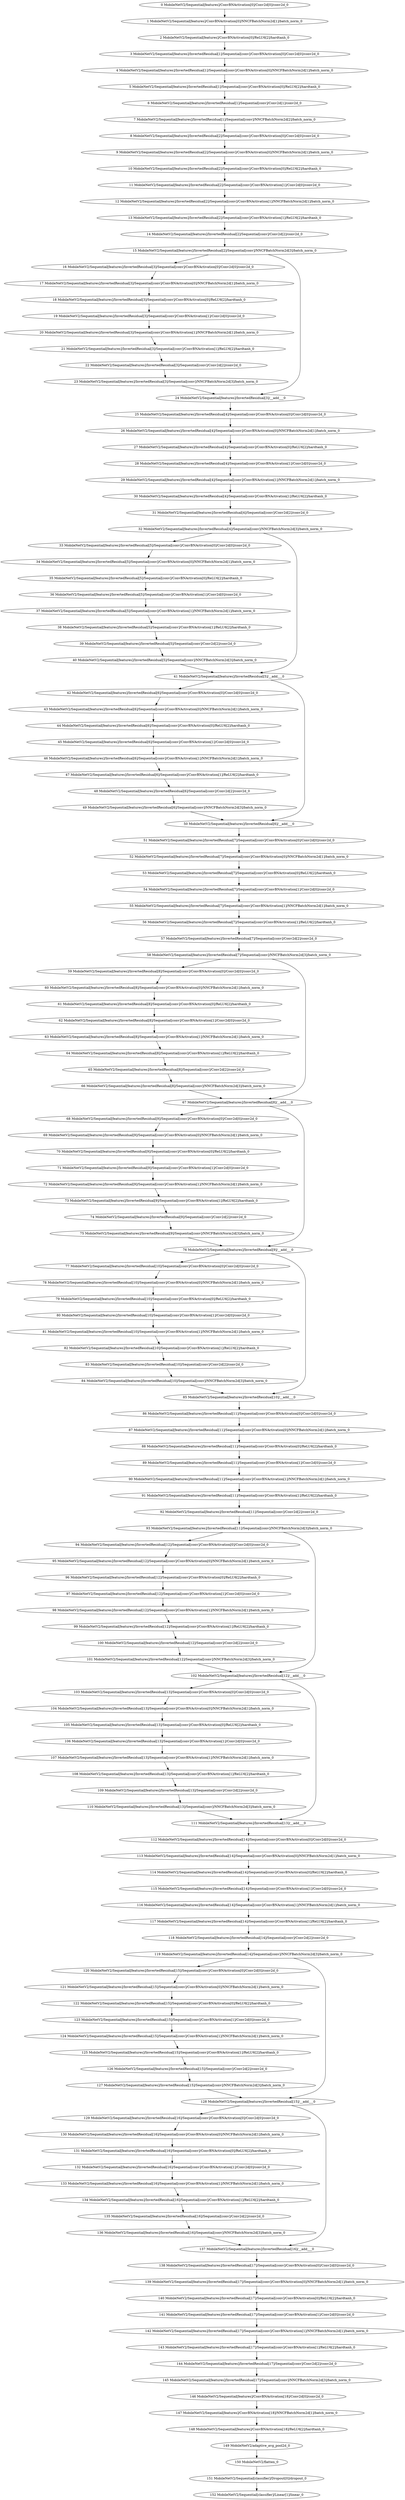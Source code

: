 strict digraph  {
"0 MobileNetV2/Sequential[features]/ConvBNActivation[0]/Conv2d[0]/conv2d_0" [id=0, type=conv2d];
"1 MobileNetV2/Sequential[features]/ConvBNActivation[0]/NNCFBatchNorm2d[1]/batch_norm_0" [id=1, type=batch_norm];
"2 MobileNetV2/Sequential[features]/ConvBNActivation[0]/ReLU6[2]/hardtanh_0" [id=2, type=hardtanh];
"3 MobileNetV2/Sequential[features]/InvertedResidual[1]/Sequential[conv]/ConvBNActivation[0]/Conv2d[0]/conv2d_0" [id=3, type=conv2d];
"4 MobileNetV2/Sequential[features]/InvertedResidual[1]/Sequential[conv]/ConvBNActivation[0]/NNCFBatchNorm2d[1]/batch_norm_0" [id=4, type=batch_norm];
"5 MobileNetV2/Sequential[features]/InvertedResidual[1]/Sequential[conv]/ConvBNActivation[0]/ReLU6[2]/hardtanh_0" [id=5, type=hardtanh];
"6 MobileNetV2/Sequential[features]/InvertedResidual[1]/Sequential[conv]/Conv2d[1]/conv2d_0" [id=6, type=conv2d];
"7 MobileNetV2/Sequential[features]/InvertedResidual[1]/Sequential[conv]/NNCFBatchNorm2d[2]/batch_norm_0" [id=7, type=batch_norm];
"8 MobileNetV2/Sequential[features]/InvertedResidual[2]/Sequential[conv]/ConvBNActivation[0]/Conv2d[0]/conv2d_0" [id=8, type=conv2d];
"9 MobileNetV2/Sequential[features]/InvertedResidual[2]/Sequential[conv]/ConvBNActivation[0]/NNCFBatchNorm2d[1]/batch_norm_0" [id=9, type=batch_norm];
"10 MobileNetV2/Sequential[features]/InvertedResidual[2]/Sequential[conv]/ConvBNActivation[0]/ReLU6[2]/hardtanh_0" [id=10, type=hardtanh];
"11 MobileNetV2/Sequential[features]/InvertedResidual[2]/Sequential[conv]/ConvBNActivation[1]/Conv2d[0]/conv2d_0" [id=11, type=conv2d];
"12 MobileNetV2/Sequential[features]/InvertedResidual[2]/Sequential[conv]/ConvBNActivation[1]/NNCFBatchNorm2d[1]/batch_norm_0" [id=12, type=batch_norm];
"13 MobileNetV2/Sequential[features]/InvertedResidual[2]/Sequential[conv]/ConvBNActivation[1]/ReLU6[2]/hardtanh_0" [id=13, type=hardtanh];
"14 MobileNetV2/Sequential[features]/InvertedResidual[2]/Sequential[conv]/Conv2d[2]/conv2d_0" [id=14, type=conv2d];
"15 MobileNetV2/Sequential[features]/InvertedResidual[2]/Sequential[conv]/NNCFBatchNorm2d[3]/batch_norm_0" [id=15, type=batch_norm];
"16 MobileNetV2/Sequential[features]/InvertedResidual[3]/Sequential[conv]/ConvBNActivation[0]/Conv2d[0]/conv2d_0" [id=16, type=conv2d];
"17 MobileNetV2/Sequential[features]/InvertedResidual[3]/Sequential[conv]/ConvBNActivation[0]/NNCFBatchNorm2d[1]/batch_norm_0" [id=17, type=batch_norm];
"18 MobileNetV2/Sequential[features]/InvertedResidual[3]/Sequential[conv]/ConvBNActivation[0]/ReLU6[2]/hardtanh_0" [id=18, type=hardtanh];
"19 MobileNetV2/Sequential[features]/InvertedResidual[3]/Sequential[conv]/ConvBNActivation[1]/Conv2d[0]/conv2d_0" [id=19, type=conv2d];
"20 MobileNetV2/Sequential[features]/InvertedResidual[3]/Sequential[conv]/ConvBNActivation[1]/NNCFBatchNorm2d[1]/batch_norm_0" [id=20, type=batch_norm];
"21 MobileNetV2/Sequential[features]/InvertedResidual[3]/Sequential[conv]/ConvBNActivation[1]/ReLU6[2]/hardtanh_0" [id=21, type=hardtanh];
"22 MobileNetV2/Sequential[features]/InvertedResidual[3]/Sequential[conv]/Conv2d[2]/conv2d_0" [id=22, type=conv2d];
"23 MobileNetV2/Sequential[features]/InvertedResidual[3]/Sequential[conv]/NNCFBatchNorm2d[3]/batch_norm_0" [id=23, type=batch_norm];
"24 MobileNetV2/Sequential[features]/InvertedResidual[3]/__add___0" [id=24, type=__add__];
"25 MobileNetV2/Sequential[features]/InvertedResidual[4]/Sequential[conv]/ConvBNActivation[0]/Conv2d[0]/conv2d_0" [id=25, type=conv2d];
"26 MobileNetV2/Sequential[features]/InvertedResidual[4]/Sequential[conv]/ConvBNActivation[0]/NNCFBatchNorm2d[1]/batch_norm_0" [id=26, type=batch_norm];
"27 MobileNetV2/Sequential[features]/InvertedResidual[4]/Sequential[conv]/ConvBNActivation[0]/ReLU6[2]/hardtanh_0" [id=27, type=hardtanh];
"28 MobileNetV2/Sequential[features]/InvertedResidual[4]/Sequential[conv]/ConvBNActivation[1]/Conv2d[0]/conv2d_0" [id=28, type=conv2d];
"29 MobileNetV2/Sequential[features]/InvertedResidual[4]/Sequential[conv]/ConvBNActivation[1]/NNCFBatchNorm2d[1]/batch_norm_0" [id=29, type=batch_norm];
"30 MobileNetV2/Sequential[features]/InvertedResidual[4]/Sequential[conv]/ConvBNActivation[1]/ReLU6[2]/hardtanh_0" [id=30, type=hardtanh];
"31 MobileNetV2/Sequential[features]/InvertedResidual[4]/Sequential[conv]/Conv2d[2]/conv2d_0" [id=31, type=conv2d];
"32 MobileNetV2/Sequential[features]/InvertedResidual[4]/Sequential[conv]/NNCFBatchNorm2d[3]/batch_norm_0" [id=32, type=batch_norm];
"33 MobileNetV2/Sequential[features]/InvertedResidual[5]/Sequential[conv]/ConvBNActivation[0]/Conv2d[0]/conv2d_0" [id=33, type=conv2d];
"34 MobileNetV2/Sequential[features]/InvertedResidual[5]/Sequential[conv]/ConvBNActivation[0]/NNCFBatchNorm2d[1]/batch_norm_0" [id=34, type=batch_norm];
"35 MobileNetV2/Sequential[features]/InvertedResidual[5]/Sequential[conv]/ConvBNActivation[0]/ReLU6[2]/hardtanh_0" [id=35, type=hardtanh];
"36 MobileNetV2/Sequential[features]/InvertedResidual[5]/Sequential[conv]/ConvBNActivation[1]/Conv2d[0]/conv2d_0" [id=36, type=conv2d];
"37 MobileNetV2/Sequential[features]/InvertedResidual[5]/Sequential[conv]/ConvBNActivation[1]/NNCFBatchNorm2d[1]/batch_norm_0" [id=37, type=batch_norm];
"38 MobileNetV2/Sequential[features]/InvertedResidual[5]/Sequential[conv]/ConvBNActivation[1]/ReLU6[2]/hardtanh_0" [id=38, type=hardtanh];
"39 MobileNetV2/Sequential[features]/InvertedResidual[5]/Sequential[conv]/Conv2d[2]/conv2d_0" [id=39, type=conv2d];
"40 MobileNetV2/Sequential[features]/InvertedResidual[5]/Sequential[conv]/NNCFBatchNorm2d[3]/batch_norm_0" [id=40, type=batch_norm];
"41 MobileNetV2/Sequential[features]/InvertedResidual[5]/__add___0" [id=41, type=__add__];
"42 MobileNetV2/Sequential[features]/InvertedResidual[6]/Sequential[conv]/ConvBNActivation[0]/Conv2d[0]/conv2d_0" [id=42, type=conv2d];
"43 MobileNetV2/Sequential[features]/InvertedResidual[6]/Sequential[conv]/ConvBNActivation[0]/NNCFBatchNorm2d[1]/batch_norm_0" [id=43, type=batch_norm];
"44 MobileNetV2/Sequential[features]/InvertedResidual[6]/Sequential[conv]/ConvBNActivation[0]/ReLU6[2]/hardtanh_0" [id=44, type=hardtanh];
"45 MobileNetV2/Sequential[features]/InvertedResidual[6]/Sequential[conv]/ConvBNActivation[1]/Conv2d[0]/conv2d_0" [id=45, type=conv2d];
"46 MobileNetV2/Sequential[features]/InvertedResidual[6]/Sequential[conv]/ConvBNActivation[1]/NNCFBatchNorm2d[1]/batch_norm_0" [id=46, type=batch_norm];
"47 MobileNetV2/Sequential[features]/InvertedResidual[6]/Sequential[conv]/ConvBNActivation[1]/ReLU6[2]/hardtanh_0" [id=47, type=hardtanh];
"48 MobileNetV2/Sequential[features]/InvertedResidual[6]/Sequential[conv]/Conv2d[2]/conv2d_0" [id=48, type=conv2d];
"49 MobileNetV2/Sequential[features]/InvertedResidual[6]/Sequential[conv]/NNCFBatchNorm2d[3]/batch_norm_0" [id=49, type=batch_norm];
"50 MobileNetV2/Sequential[features]/InvertedResidual[6]/__add___0" [id=50, type=__add__];
"51 MobileNetV2/Sequential[features]/InvertedResidual[7]/Sequential[conv]/ConvBNActivation[0]/Conv2d[0]/conv2d_0" [id=51, type=conv2d];
"52 MobileNetV2/Sequential[features]/InvertedResidual[7]/Sequential[conv]/ConvBNActivation[0]/NNCFBatchNorm2d[1]/batch_norm_0" [id=52, type=batch_norm];
"53 MobileNetV2/Sequential[features]/InvertedResidual[7]/Sequential[conv]/ConvBNActivation[0]/ReLU6[2]/hardtanh_0" [id=53, type=hardtanh];
"54 MobileNetV2/Sequential[features]/InvertedResidual[7]/Sequential[conv]/ConvBNActivation[1]/Conv2d[0]/conv2d_0" [id=54, type=conv2d];
"55 MobileNetV2/Sequential[features]/InvertedResidual[7]/Sequential[conv]/ConvBNActivation[1]/NNCFBatchNorm2d[1]/batch_norm_0" [id=55, type=batch_norm];
"56 MobileNetV2/Sequential[features]/InvertedResidual[7]/Sequential[conv]/ConvBNActivation[1]/ReLU6[2]/hardtanh_0" [id=56, type=hardtanh];
"57 MobileNetV2/Sequential[features]/InvertedResidual[7]/Sequential[conv]/Conv2d[2]/conv2d_0" [id=57, type=conv2d];
"58 MobileNetV2/Sequential[features]/InvertedResidual[7]/Sequential[conv]/NNCFBatchNorm2d[3]/batch_norm_0" [id=58, type=batch_norm];
"59 MobileNetV2/Sequential[features]/InvertedResidual[8]/Sequential[conv]/ConvBNActivation[0]/Conv2d[0]/conv2d_0" [id=59, type=conv2d];
"60 MobileNetV2/Sequential[features]/InvertedResidual[8]/Sequential[conv]/ConvBNActivation[0]/NNCFBatchNorm2d[1]/batch_norm_0" [id=60, type=batch_norm];
"61 MobileNetV2/Sequential[features]/InvertedResidual[8]/Sequential[conv]/ConvBNActivation[0]/ReLU6[2]/hardtanh_0" [id=61, type=hardtanh];
"62 MobileNetV2/Sequential[features]/InvertedResidual[8]/Sequential[conv]/ConvBNActivation[1]/Conv2d[0]/conv2d_0" [id=62, type=conv2d];
"63 MobileNetV2/Sequential[features]/InvertedResidual[8]/Sequential[conv]/ConvBNActivation[1]/NNCFBatchNorm2d[1]/batch_norm_0" [id=63, type=batch_norm];
"64 MobileNetV2/Sequential[features]/InvertedResidual[8]/Sequential[conv]/ConvBNActivation[1]/ReLU6[2]/hardtanh_0" [id=64, type=hardtanh];
"65 MobileNetV2/Sequential[features]/InvertedResidual[8]/Sequential[conv]/Conv2d[2]/conv2d_0" [id=65, type=conv2d];
"66 MobileNetV2/Sequential[features]/InvertedResidual[8]/Sequential[conv]/NNCFBatchNorm2d[3]/batch_norm_0" [id=66, type=batch_norm];
"67 MobileNetV2/Sequential[features]/InvertedResidual[8]/__add___0" [id=67, type=__add__];
"68 MobileNetV2/Sequential[features]/InvertedResidual[9]/Sequential[conv]/ConvBNActivation[0]/Conv2d[0]/conv2d_0" [id=68, type=conv2d];
"69 MobileNetV2/Sequential[features]/InvertedResidual[9]/Sequential[conv]/ConvBNActivation[0]/NNCFBatchNorm2d[1]/batch_norm_0" [id=69, type=batch_norm];
"70 MobileNetV2/Sequential[features]/InvertedResidual[9]/Sequential[conv]/ConvBNActivation[0]/ReLU6[2]/hardtanh_0" [id=70, type=hardtanh];
"71 MobileNetV2/Sequential[features]/InvertedResidual[9]/Sequential[conv]/ConvBNActivation[1]/Conv2d[0]/conv2d_0" [id=71, type=conv2d];
"72 MobileNetV2/Sequential[features]/InvertedResidual[9]/Sequential[conv]/ConvBNActivation[1]/NNCFBatchNorm2d[1]/batch_norm_0" [id=72, type=batch_norm];
"73 MobileNetV2/Sequential[features]/InvertedResidual[9]/Sequential[conv]/ConvBNActivation[1]/ReLU6[2]/hardtanh_0" [id=73, type=hardtanh];
"74 MobileNetV2/Sequential[features]/InvertedResidual[9]/Sequential[conv]/Conv2d[2]/conv2d_0" [id=74, type=conv2d];
"75 MobileNetV2/Sequential[features]/InvertedResidual[9]/Sequential[conv]/NNCFBatchNorm2d[3]/batch_norm_0" [id=75, type=batch_norm];
"76 MobileNetV2/Sequential[features]/InvertedResidual[9]/__add___0" [id=76, type=__add__];
"77 MobileNetV2/Sequential[features]/InvertedResidual[10]/Sequential[conv]/ConvBNActivation[0]/Conv2d[0]/conv2d_0" [id=77, type=conv2d];
"78 MobileNetV2/Sequential[features]/InvertedResidual[10]/Sequential[conv]/ConvBNActivation[0]/NNCFBatchNorm2d[1]/batch_norm_0" [id=78, type=batch_norm];
"79 MobileNetV2/Sequential[features]/InvertedResidual[10]/Sequential[conv]/ConvBNActivation[0]/ReLU6[2]/hardtanh_0" [id=79, type=hardtanh];
"80 MobileNetV2/Sequential[features]/InvertedResidual[10]/Sequential[conv]/ConvBNActivation[1]/Conv2d[0]/conv2d_0" [id=80, type=conv2d];
"81 MobileNetV2/Sequential[features]/InvertedResidual[10]/Sequential[conv]/ConvBNActivation[1]/NNCFBatchNorm2d[1]/batch_norm_0" [id=81, type=batch_norm];
"82 MobileNetV2/Sequential[features]/InvertedResidual[10]/Sequential[conv]/ConvBNActivation[1]/ReLU6[2]/hardtanh_0" [id=82, type=hardtanh];
"83 MobileNetV2/Sequential[features]/InvertedResidual[10]/Sequential[conv]/Conv2d[2]/conv2d_0" [id=83, type=conv2d];
"84 MobileNetV2/Sequential[features]/InvertedResidual[10]/Sequential[conv]/NNCFBatchNorm2d[3]/batch_norm_0" [id=84, type=batch_norm];
"85 MobileNetV2/Sequential[features]/InvertedResidual[10]/__add___0" [id=85, type=__add__];
"86 MobileNetV2/Sequential[features]/InvertedResidual[11]/Sequential[conv]/ConvBNActivation[0]/Conv2d[0]/conv2d_0" [id=86, type=conv2d];
"87 MobileNetV2/Sequential[features]/InvertedResidual[11]/Sequential[conv]/ConvBNActivation[0]/NNCFBatchNorm2d[1]/batch_norm_0" [id=87, type=batch_norm];
"88 MobileNetV2/Sequential[features]/InvertedResidual[11]/Sequential[conv]/ConvBNActivation[0]/ReLU6[2]/hardtanh_0" [id=88, type=hardtanh];
"89 MobileNetV2/Sequential[features]/InvertedResidual[11]/Sequential[conv]/ConvBNActivation[1]/Conv2d[0]/conv2d_0" [id=89, type=conv2d];
"90 MobileNetV2/Sequential[features]/InvertedResidual[11]/Sequential[conv]/ConvBNActivation[1]/NNCFBatchNorm2d[1]/batch_norm_0" [id=90, type=batch_norm];
"91 MobileNetV2/Sequential[features]/InvertedResidual[11]/Sequential[conv]/ConvBNActivation[1]/ReLU6[2]/hardtanh_0" [id=91, type=hardtanh];
"92 MobileNetV2/Sequential[features]/InvertedResidual[11]/Sequential[conv]/Conv2d[2]/conv2d_0" [id=92, type=conv2d];
"93 MobileNetV2/Sequential[features]/InvertedResidual[11]/Sequential[conv]/NNCFBatchNorm2d[3]/batch_norm_0" [id=93, type=batch_norm];
"94 MobileNetV2/Sequential[features]/InvertedResidual[12]/Sequential[conv]/ConvBNActivation[0]/Conv2d[0]/conv2d_0" [id=94, type=conv2d];
"95 MobileNetV2/Sequential[features]/InvertedResidual[12]/Sequential[conv]/ConvBNActivation[0]/NNCFBatchNorm2d[1]/batch_norm_0" [id=95, type=batch_norm];
"96 MobileNetV2/Sequential[features]/InvertedResidual[12]/Sequential[conv]/ConvBNActivation[0]/ReLU6[2]/hardtanh_0" [id=96, type=hardtanh];
"97 MobileNetV2/Sequential[features]/InvertedResidual[12]/Sequential[conv]/ConvBNActivation[1]/Conv2d[0]/conv2d_0" [id=97, type=conv2d];
"98 MobileNetV2/Sequential[features]/InvertedResidual[12]/Sequential[conv]/ConvBNActivation[1]/NNCFBatchNorm2d[1]/batch_norm_0" [id=98, type=batch_norm];
"99 MobileNetV2/Sequential[features]/InvertedResidual[12]/Sequential[conv]/ConvBNActivation[1]/ReLU6[2]/hardtanh_0" [id=99, type=hardtanh];
"100 MobileNetV2/Sequential[features]/InvertedResidual[12]/Sequential[conv]/Conv2d[2]/conv2d_0" [id=100, type=conv2d];
"101 MobileNetV2/Sequential[features]/InvertedResidual[12]/Sequential[conv]/NNCFBatchNorm2d[3]/batch_norm_0" [id=101, type=batch_norm];
"102 MobileNetV2/Sequential[features]/InvertedResidual[12]/__add___0" [id=102, type=__add__];
"103 MobileNetV2/Sequential[features]/InvertedResidual[13]/Sequential[conv]/ConvBNActivation[0]/Conv2d[0]/conv2d_0" [id=103, type=conv2d];
"104 MobileNetV2/Sequential[features]/InvertedResidual[13]/Sequential[conv]/ConvBNActivation[0]/NNCFBatchNorm2d[1]/batch_norm_0" [id=104, type=batch_norm];
"105 MobileNetV2/Sequential[features]/InvertedResidual[13]/Sequential[conv]/ConvBNActivation[0]/ReLU6[2]/hardtanh_0" [id=105, type=hardtanh];
"106 MobileNetV2/Sequential[features]/InvertedResidual[13]/Sequential[conv]/ConvBNActivation[1]/Conv2d[0]/conv2d_0" [id=106, type=conv2d];
"107 MobileNetV2/Sequential[features]/InvertedResidual[13]/Sequential[conv]/ConvBNActivation[1]/NNCFBatchNorm2d[1]/batch_norm_0" [id=107, type=batch_norm];
"108 MobileNetV2/Sequential[features]/InvertedResidual[13]/Sequential[conv]/ConvBNActivation[1]/ReLU6[2]/hardtanh_0" [id=108, type=hardtanh];
"109 MobileNetV2/Sequential[features]/InvertedResidual[13]/Sequential[conv]/Conv2d[2]/conv2d_0" [id=109, type=conv2d];
"110 MobileNetV2/Sequential[features]/InvertedResidual[13]/Sequential[conv]/NNCFBatchNorm2d[3]/batch_norm_0" [id=110, type=batch_norm];
"111 MobileNetV2/Sequential[features]/InvertedResidual[13]/__add___0" [id=111, type=__add__];
"112 MobileNetV2/Sequential[features]/InvertedResidual[14]/Sequential[conv]/ConvBNActivation[0]/Conv2d[0]/conv2d_0" [id=112, type=conv2d];
"113 MobileNetV2/Sequential[features]/InvertedResidual[14]/Sequential[conv]/ConvBNActivation[0]/NNCFBatchNorm2d[1]/batch_norm_0" [id=113, type=batch_norm];
"114 MobileNetV2/Sequential[features]/InvertedResidual[14]/Sequential[conv]/ConvBNActivation[0]/ReLU6[2]/hardtanh_0" [id=114, type=hardtanh];
"115 MobileNetV2/Sequential[features]/InvertedResidual[14]/Sequential[conv]/ConvBNActivation[1]/Conv2d[0]/conv2d_0" [id=115, type=conv2d];
"116 MobileNetV2/Sequential[features]/InvertedResidual[14]/Sequential[conv]/ConvBNActivation[1]/NNCFBatchNorm2d[1]/batch_norm_0" [id=116, type=batch_norm];
"117 MobileNetV2/Sequential[features]/InvertedResidual[14]/Sequential[conv]/ConvBNActivation[1]/ReLU6[2]/hardtanh_0" [id=117, type=hardtanh];
"118 MobileNetV2/Sequential[features]/InvertedResidual[14]/Sequential[conv]/Conv2d[2]/conv2d_0" [id=118, type=conv2d];
"119 MobileNetV2/Sequential[features]/InvertedResidual[14]/Sequential[conv]/NNCFBatchNorm2d[3]/batch_norm_0" [id=119, type=batch_norm];
"120 MobileNetV2/Sequential[features]/InvertedResidual[15]/Sequential[conv]/ConvBNActivation[0]/Conv2d[0]/conv2d_0" [id=120, type=conv2d];
"121 MobileNetV2/Sequential[features]/InvertedResidual[15]/Sequential[conv]/ConvBNActivation[0]/NNCFBatchNorm2d[1]/batch_norm_0" [id=121, type=batch_norm];
"122 MobileNetV2/Sequential[features]/InvertedResidual[15]/Sequential[conv]/ConvBNActivation[0]/ReLU6[2]/hardtanh_0" [id=122, type=hardtanh];
"123 MobileNetV2/Sequential[features]/InvertedResidual[15]/Sequential[conv]/ConvBNActivation[1]/Conv2d[0]/conv2d_0" [id=123, type=conv2d];
"124 MobileNetV2/Sequential[features]/InvertedResidual[15]/Sequential[conv]/ConvBNActivation[1]/NNCFBatchNorm2d[1]/batch_norm_0" [id=124, type=batch_norm];
"125 MobileNetV2/Sequential[features]/InvertedResidual[15]/Sequential[conv]/ConvBNActivation[1]/ReLU6[2]/hardtanh_0" [id=125, type=hardtanh];
"126 MobileNetV2/Sequential[features]/InvertedResidual[15]/Sequential[conv]/Conv2d[2]/conv2d_0" [id=126, type=conv2d];
"127 MobileNetV2/Sequential[features]/InvertedResidual[15]/Sequential[conv]/NNCFBatchNorm2d[3]/batch_norm_0" [id=127, type=batch_norm];
"128 MobileNetV2/Sequential[features]/InvertedResidual[15]/__add___0" [id=128, type=__add__];
"129 MobileNetV2/Sequential[features]/InvertedResidual[16]/Sequential[conv]/ConvBNActivation[0]/Conv2d[0]/conv2d_0" [id=129, type=conv2d];
"130 MobileNetV2/Sequential[features]/InvertedResidual[16]/Sequential[conv]/ConvBNActivation[0]/NNCFBatchNorm2d[1]/batch_norm_0" [id=130, type=batch_norm];
"131 MobileNetV2/Sequential[features]/InvertedResidual[16]/Sequential[conv]/ConvBNActivation[0]/ReLU6[2]/hardtanh_0" [id=131, type=hardtanh];
"132 MobileNetV2/Sequential[features]/InvertedResidual[16]/Sequential[conv]/ConvBNActivation[1]/Conv2d[0]/conv2d_0" [id=132, type=conv2d];
"133 MobileNetV2/Sequential[features]/InvertedResidual[16]/Sequential[conv]/ConvBNActivation[1]/NNCFBatchNorm2d[1]/batch_norm_0" [id=133, type=batch_norm];
"134 MobileNetV2/Sequential[features]/InvertedResidual[16]/Sequential[conv]/ConvBNActivation[1]/ReLU6[2]/hardtanh_0" [id=134, type=hardtanh];
"135 MobileNetV2/Sequential[features]/InvertedResidual[16]/Sequential[conv]/Conv2d[2]/conv2d_0" [id=135, type=conv2d];
"136 MobileNetV2/Sequential[features]/InvertedResidual[16]/Sequential[conv]/NNCFBatchNorm2d[3]/batch_norm_0" [id=136, type=batch_norm];
"137 MobileNetV2/Sequential[features]/InvertedResidual[16]/__add___0" [id=137, type=__add__];
"138 MobileNetV2/Sequential[features]/InvertedResidual[17]/Sequential[conv]/ConvBNActivation[0]/Conv2d[0]/conv2d_0" [id=138, type=conv2d];
"139 MobileNetV2/Sequential[features]/InvertedResidual[17]/Sequential[conv]/ConvBNActivation[0]/NNCFBatchNorm2d[1]/batch_norm_0" [id=139, type=batch_norm];
"140 MobileNetV2/Sequential[features]/InvertedResidual[17]/Sequential[conv]/ConvBNActivation[0]/ReLU6[2]/hardtanh_0" [id=140, type=hardtanh];
"141 MobileNetV2/Sequential[features]/InvertedResidual[17]/Sequential[conv]/ConvBNActivation[1]/Conv2d[0]/conv2d_0" [id=141, type=conv2d];
"142 MobileNetV2/Sequential[features]/InvertedResidual[17]/Sequential[conv]/ConvBNActivation[1]/NNCFBatchNorm2d[1]/batch_norm_0" [id=142, type=batch_norm];
"143 MobileNetV2/Sequential[features]/InvertedResidual[17]/Sequential[conv]/ConvBNActivation[1]/ReLU6[2]/hardtanh_0" [id=143, type=hardtanh];
"144 MobileNetV2/Sequential[features]/InvertedResidual[17]/Sequential[conv]/Conv2d[2]/conv2d_0" [id=144, type=conv2d];
"145 MobileNetV2/Sequential[features]/InvertedResidual[17]/Sequential[conv]/NNCFBatchNorm2d[3]/batch_norm_0" [id=145, type=batch_norm];
"146 MobileNetV2/Sequential[features]/ConvBNActivation[18]/Conv2d[0]/conv2d_0" [id=146, type=conv2d];
"147 MobileNetV2/Sequential[features]/ConvBNActivation[18]/NNCFBatchNorm2d[1]/batch_norm_0" [id=147, type=batch_norm];
"148 MobileNetV2/Sequential[features]/ConvBNActivation[18]/ReLU6[2]/hardtanh_0" [id=148, type=hardtanh];
"149 MobileNetV2/adaptive_avg_pool2d_0" [id=149, type=adaptive_avg_pool2d];
"150 MobileNetV2/flatten_0" [id=150, type=flatten];
"151 MobileNetV2/Sequential[classifier]/Dropout[0]/dropout_0" [id=151, type=dropout];
"152 MobileNetV2/Sequential[classifier]/Linear[1]/linear_0" [id=152, type=linear];
"0 MobileNetV2/Sequential[features]/ConvBNActivation[0]/Conv2d[0]/conv2d_0" -> "1 MobileNetV2/Sequential[features]/ConvBNActivation[0]/NNCFBatchNorm2d[1]/batch_norm_0";
"1 MobileNetV2/Sequential[features]/ConvBNActivation[0]/NNCFBatchNorm2d[1]/batch_norm_0" -> "2 MobileNetV2/Sequential[features]/ConvBNActivation[0]/ReLU6[2]/hardtanh_0";
"2 MobileNetV2/Sequential[features]/ConvBNActivation[0]/ReLU6[2]/hardtanh_0" -> "3 MobileNetV2/Sequential[features]/InvertedResidual[1]/Sequential[conv]/ConvBNActivation[0]/Conv2d[0]/conv2d_0";
"3 MobileNetV2/Sequential[features]/InvertedResidual[1]/Sequential[conv]/ConvBNActivation[0]/Conv2d[0]/conv2d_0" -> "4 MobileNetV2/Sequential[features]/InvertedResidual[1]/Sequential[conv]/ConvBNActivation[0]/NNCFBatchNorm2d[1]/batch_norm_0";
"4 MobileNetV2/Sequential[features]/InvertedResidual[1]/Sequential[conv]/ConvBNActivation[0]/NNCFBatchNorm2d[1]/batch_norm_0" -> "5 MobileNetV2/Sequential[features]/InvertedResidual[1]/Sequential[conv]/ConvBNActivation[0]/ReLU6[2]/hardtanh_0";
"5 MobileNetV2/Sequential[features]/InvertedResidual[1]/Sequential[conv]/ConvBNActivation[0]/ReLU6[2]/hardtanh_0" -> "6 MobileNetV2/Sequential[features]/InvertedResidual[1]/Sequential[conv]/Conv2d[1]/conv2d_0";
"6 MobileNetV2/Sequential[features]/InvertedResidual[1]/Sequential[conv]/Conv2d[1]/conv2d_0" -> "7 MobileNetV2/Sequential[features]/InvertedResidual[1]/Sequential[conv]/NNCFBatchNorm2d[2]/batch_norm_0";
"7 MobileNetV2/Sequential[features]/InvertedResidual[1]/Sequential[conv]/NNCFBatchNorm2d[2]/batch_norm_0" -> "8 MobileNetV2/Sequential[features]/InvertedResidual[2]/Sequential[conv]/ConvBNActivation[0]/Conv2d[0]/conv2d_0";
"8 MobileNetV2/Sequential[features]/InvertedResidual[2]/Sequential[conv]/ConvBNActivation[0]/Conv2d[0]/conv2d_0" -> "9 MobileNetV2/Sequential[features]/InvertedResidual[2]/Sequential[conv]/ConvBNActivation[0]/NNCFBatchNorm2d[1]/batch_norm_0";
"9 MobileNetV2/Sequential[features]/InvertedResidual[2]/Sequential[conv]/ConvBNActivation[0]/NNCFBatchNorm2d[1]/batch_norm_0" -> "10 MobileNetV2/Sequential[features]/InvertedResidual[2]/Sequential[conv]/ConvBNActivation[0]/ReLU6[2]/hardtanh_0";
"10 MobileNetV2/Sequential[features]/InvertedResidual[2]/Sequential[conv]/ConvBNActivation[0]/ReLU6[2]/hardtanh_0" -> "11 MobileNetV2/Sequential[features]/InvertedResidual[2]/Sequential[conv]/ConvBNActivation[1]/Conv2d[0]/conv2d_0";
"11 MobileNetV2/Sequential[features]/InvertedResidual[2]/Sequential[conv]/ConvBNActivation[1]/Conv2d[0]/conv2d_0" -> "12 MobileNetV2/Sequential[features]/InvertedResidual[2]/Sequential[conv]/ConvBNActivation[1]/NNCFBatchNorm2d[1]/batch_norm_0";
"12 MobileNetV2/Sequential[features]/InvertedResidual[2]/Sequential[conv]/ConvBNActivation[1]/NNCFBatchNorm2d[1]/batch_norm_0" -> "13 MobileNetV2/Sequential[features]/InvertedResidual[2]/Sequential[conv]/ConvBNActivation[1]/ReLU6[2]/hardtanh_0";
"13 MobileNetV2/Sequential[features]/InvertedResidual[2]/Sequential[conv]/ConvBNActivation[1]/ReLU6[2]/hardtanh_0" -> "14 MobileNetV2/Sequential[features]/InvertedResidual[2]/Sequential[conv]/Conv2d[2]/conv2d_0";
"14 MobileNetV2/Sequential[features]/InvertedResidual[2]/Sequential[conv]/Conv2d[2]/conv2d_0" -> "15 MobileNetV2/Sequential[features]/InvertedResidual[2]/Sequential[conv]/NNCFBatchNorm2d[3]/batch_norm_0";
"15 MobileNetV2/Sequential[features]/InvertedResidual[2]/Sequential[conv]/NNCFBatchNorm2d[3]/batch_norm_0" -> "16 MobileNetV2/Sequential[features]/InvertedResidual[3]/Sequential[conv]/ConvBNActivation[0]/Conv2d[0]/conv2d_0";
"15 MobileNetV2/Sequential[features]/InvertedResidual[2]/Sequential[conv]/NNCFBatchNorm2d[3]/batch_norm_0" -> "24 MobileNetV2/Sequential[features]/InvertedResidual[3]/__add___0";
"16 MobileNetV2/Sequential[features]/InvertedResidual[3]/Sequential[conv]/ConvBNActivation[0]/Conv2d[0]/conv2d_0" -> "17 MobileNetV2/Sequential[features]/InvertedResidual[3]/Sequential[conv]/ConvBNActivation[0]/NNCFBatchNorm2d[1]/batch_norm_0";
"17 MobileNetV2/Sequential[features]/InvertedResidual[3]/Sequential[conv]/ConvBNActivation[0]/NNCFBatchNorm2d[1]/batch_norm_0" -> "18 MobileNetV2/Sequential[features]/InvertedResidual[3]/Sequential[conv]/ConvBNActivation[0]/ReLU6[2]/hardtanh_0";
"18 MobileNetV2/Sequential[features]/InvertedResidual[3]/Sequential[conv]/ConvBNActivation[0]/ReLU6[2]/hardtanh_0" -> "19 MobileNetV2/Sequential[features]/InvertedResidual[3]/Sequential[conv]/ConvBNActivation[1]/Conv2d[0]/conv2d_0";
"19 MobileNetV2/Sequential[features]/InvertedResidual[3]/Sequential[conv]/ConvBNActivation[1]/Conv2d[0]/conv2d_0" -> "20 MobileNetV2/Sequential[features]/InvertedResidual[3]/Sequential[conv]/ConvBNActivation[1]/NNCFBatchNorm2d[1]/batch_norm_0";
"20 MobileNetV2/Sequential[features]/InvertedResidual[3]/Sequential[conv]/ConvBNActivation[1]/NNCFBatchNorm2d[1]/batch_norm_0" -> "21 MobileNetV2/Sequential[features]/InvertedResidual[3]/Sequential[conv]/ConvBNActivation[1]/ReLU6[2]/hardtanh_0";
"21 MobileNetV2/Sequential[features]/InvertedResidual[3]/Sequential[conv]/ConvBNActivation[1]/ReLU6[2]/hardtanh_0" -> "22 MobileNetV2/Sequential[features]/InvertedResidual[3]/Sequential[conv]/Conv2d[2]/conv2d_0";
"22 MobileNetV2/Sequential[features]/InvertedResidual[3]/Sequential[conv]/Conv2d[2]/conv2d_0" -> "23 MobileNetV2/Sequential[features]/InvertedResidual[3]/Sequential[conv]/NNCFBatchNorm2d[3]/batch_norm_0";
"23 MobileNetV2/Sequential[features]/InvertedResidual[3]/Sequential[conv]/NNCFBatchNorm2d[3]/batch_norm_0" -> "24 MobileNetV2/Sequential[features]/InvertedResidual[3]/__add___0";
"24 MobileNetV2/Sequential[features]/InvertedResidual[3]/__add___0" -> "25 MobileNetV2/Sequential[features]/InvertedResidual[4]/Sequential[conv]/ConvBNActivation[0]/Conv2d[0]/conv2d_0";
"25 MobileNetV2/Sequential[features]/InvertedResidual[4]/Sequential[conv]/ConvBNActivation[0]/Conv2d[0]/conv2d_0" -> "26 MobileNetV2/Sequential[features]/InvertedResidual[4]/Sequential[conv]/ConvBNActivation[0]/NNCFBatchNorm2d[1]/batch_norm_0";
"26 MobileNetV2/Sequential[features]/InvertedResidual[4]/Sequential[conv]/ConvBNActivation[0]/NNCFBatchNorm2d[1]/batch_norm_0" -> "27 MobileNetV2/Sequential[features]/InvertedResidual[4]/Sequential[conv]/ConvBNActivation[0]/ReLU6[2]/hardtanh_0";
"27 MobileNetV2/Sequential[features]/InvertedResidual[4]/Sequential[conv]/ConvBNActivation[0]/ReLU6[2]/hardtanh_0" -> "28 MobileNetV2/Sequential[features]/InvertedResidual[4]/Sequential[conv]/ConvBNActivation[1]/Conv2d[0]/conv2d_0";
"28 MobileNetV2/Sequential[features]/InvertedResidual[4]/Sequential[conv]/ConvBNActivation[1]/Conv2d[0]/conv2d_0" -> "29 MobileNetV2/Sequential[features]/InvertedResidual[4]/Sequential[conv]/ConvBNActivation[1]/NNCFBatchNorm2d[1]/batch_norm_0";
"29 MobileNetV2/Sequential[features]/InvertedResidual[4]/Sequential[conv]/ConvBNActivation[1]/NNCFBatchNorm2d[1]/batch_norm_0" -> "30 MobileNetV2/Sequential[features]/InvertedResidual[4]/Sequential[conv]/ConvBNActivation[1]/ReLU6[2]/hardtanh_0";
"30 MobileNetV2/Sequential[features]/InvertedResidual[4]/Sequential[conv]/ConvBNActivation[1]/ReLU6[2]/hardtanh_0" -> "31 MobileNetV2/Sequential[features]/InvertedResidual[4]/Sequential[conv]/Conv2d[2]/conv2d_0";
"31 MobileNetV2/Sequential[features]/InvertedResidual[4]/Sequential[conv]/Conv2d[2]/conv2d_0" -> "32 MobileNetV2/Sequential[features]/InvertedResidual[4]/Sequential[conv]/NNCFBatchNorm2d[3]/batch_norm_0";
"32 MobileNetV2/Sequential[features]/InvertedResidual[4]/Sequential[conv]/NNCFBatchNorm2d[3]/batch_norm_0" -> "33 MobileNetV2/Sequential[features]/InvertedResidual[5]/Sequential[conv]/ConvBNActivation[0]/Conv2d[0]/conv2d_0";
"32 MobileNetV2/Sequential[features]/InvertedResidual[4]/Sequential[conv]/NNCFBatchNorm2d[3]/batch_norm_0" -> "41 MobileNetV2/Sequential[features]/InvertedResidual[5]/__add___0";
"33 MobileNetV2/Sequential[features]/InvertedResidual[5]/Sequential[conv]/ConvBNActivation[0]/Conv2d[0]/conv2d_0" -> "34 MobileNetV2/Sequential[features]/InvertedResidual[5]/Sequential[conv]/ConvBNActivation[0]/NNCFBatchNorm2d[1]/batch_norm_0";
"34 MobileNetV2/Sequential[features]/InvertedResidual[5]/Sequential[conv]/ConvBNActivation[0]/NNCFBatchNorm2d[1]/batch_norm_0" -> "35 MobileNetV2/Sequential[features]/InvertedResidual[5]/Sequential[conv]/ConvBNActivation[0]/ReLU6[2]/hardtanh_0";
"35 MobileNetV2/Sequential[features]/InvertedResidual[5]/Sequential[conv]/ConvBNActivation[0]/ReLU6[2]/hardtanh_0" -> "36 MobileNetV2/Sequential[features]/InvertedResidual[5]/Sequential[conv]/ConvBNActivation[1]/Conv2d[0]/conv2d_0";
"36 MobileNetV2/Sequential[features]/InvertedResidual[5]/Sequential[conv]/ConvBNActivation[1]/Conv2d[0]/conv2d_0" -> "37 MobileNetV2/Sequential[features]/InvertedResidual[5]/Sequential[conv]/ConvBNActivation[1]/NNCFBatchNorm2d[1]/batch_norm_0";
"37 MobileNetV2/Sequential[features]/InvertedResidual[5]/Sequential[conv]/ConvBNActivation[1]/NNCFBatchNorm2d[1]/batch_norm_0" -> "38 MobileNetV2/Sequential[features]/InvertedResidual[5]/Sequential[conv]/ConvBNActivation[1]/ReLU6[2]/hardtanh_0";
"38 MobileNetV2/Sequential[features]/InvertedResidual[5]/Sequential[conv]/ConvBNActivation[1]/ReLU6[2]/hardtanh_0" -> "39 MobileNetV2/Sequential[features]/InvertedResidual[5]/Sequential[conv]/Conv2d[2]/conv2d_0";
"39 MobileNetV2/Sequential[features]/InvertedResidual[5]/Sequential[conv]/Conv2d[2]/conv2d_0" -> "40 MobileNetV2/Sequential[features]/InvertedResidual[5]/Sequential[conv]/NNCFBatchNorm2d[3]/batch_norm_0";
"40 MobileNetV2/Sequential[features]/InvertedResidual[5]/Sequential[conv]/NNCFBatchNorm2d[3]/batch_norm_0" -> "41 MobileNetV2/Sequential[features]/InvertedResidual[5]/__add___0";
"41 MobileNetV2/Sequential[features]/InvertedResidual[5]/__add___0" -> "42 MobileNetV2/Sequential[features]/InvertedResidual[6]/Sequential[conv]/ConvBNActivation[0]/Conv2d[0]/conv2d_0";
"41 MobileNetV2/Sequential[features]/InvertedResidual[5]/__add___0" -> "50 MobileNetV2/Sequential[features]/InvertedResidual[6]/__add___0";
"42 MobileNetV2/Sequential[features]/InvertedResidual[6]/Sequential[conv]/ConvBNActivation[0]/Conv2d[0]/conv2d_0" -> "43 MobileNetV2/Sequential[features]/InvertedResidual[6]/Sequential[conv]/ConvBNActivation[0]/NNCFBatchNorm2d[1]/batch_norm_0";
"43 MobileNetV2/Sequential[features]/InvertedResidual[6]/Sequential[conv]/ConvBNActivation[0]/NNCFBatchNorm2d[1]/batch_norm_0" -> "44 MobileNetV2/Sequential[features]/InvertedResidual[6]/Sequential[conv]/ConvBNActivation[0]/ReLU6[2]/hardtanh_0";
"44 MobileNetV2/Sequential[features]/InvertedResidual[6]/Sequential[conv]/ConvBNActivation[0]/ReLU6[2]/hardtanh_0" -> "45 MobileNetV2/Sequential[features]/InvertedResidual[6]/Sequential[conv]/ConvBNActivation[1]/Conv2d[0]/conv2d_0";
"45 MobileNetV2/Sequential[features]/InvertedResidual[6]/Sequential[conv]/ConvBNActivation[1]/Conv2d[0]/conv2d_0" -> "46 MobileNetV2/Sequential[features]/InvertedResidual[6]/Sequential[conv]/ConvBNActivation[1]/NNCFBatchNorm2d[1]/batch_norm_0";
"46 MobileNetV2/Sequential[features]/InvertedResidual[6]/Sequential[conv]/ConvBNActivation[1]/NNCFBatchNorm2d[1]/batch_norm_0" -> "47 MobileNetV2/Sequential[features]/InvertedResidual[6]/Sequential[conv]/ConvBNActivation[1]/ReLU6[2]/hardtanh_0";
"47 MobileNetV2/Sequential[features]/InvertedResidual[6]/Sequential[conv]/ConvBNActivation[1]/ReLU6[2]/hardtanh_0" -> "48 MobileNetV2/Sequential[features]/InvertedResidual[6]/Sequential[conv]/Conv2d[2]/conv2d_0";
"48 MobileNetV2/Sequential[features]/InvertedResidual[6]/Sequential[conv]/Conv2d[2]/conv2d_0" -> "49 MobileNetV2/Sequential[features]/InvertedResidual[6]/Sequential[conv]/NNCFBatchNorm2d[3]/batch_norm_0";
"49 MobileNetV2/Sequential[features]/InvertedResidual[6]/Sequential[conv]/NNCFBatchNorm2d[3]/batch_norm_0" -> "50 MobileNetV2/Sequential[features]/InvertedResidual[6]/__add___0";
"50 MobileNetV2/Sequential[features]/InvertedResidual[6]/__add___0" -> "51 MobileNetV2/Sequential[features]/InvertedResidual[7]/Sequential[conv]/ConvBNActivation[0]/Conv2d[0]/conv2d_0";
"51 MobileNetV2/Sequential[features]/InvertedResidual[7]/Sequential[conv]/ConvBNActivation[0]/Conv2d[0]/conv2d_0" -> "52 MobileNetV2/Sequential[features]/InvertedResidual[7]/Sequential[conv]/ConvBNActivation[0]/NNCFBatchNorm2d[1]/batch_norm_0";
"52 MobileNetV2/Sequential[features]/InvertedResidual[7]/Sequential[conv]/ConvBNActivation[0]/NNCFBatchNorm2d[1]/batch_norm_0" -> "53 MobileNetV2/Sequential[features]/InvertedResidual[7]/Sequential[conv]/ConvBNActivation[0]/ReLU6[2]/hardtanh_0";
"53 MobileNetV2/Sequential[features]/InvertedResidual[7]/Sequential[conv]/ConvBNActivation[0]/ReLU6[2]/hardtanh_0" -> "54 MobileNetV2/Sequential[features]/InvertedResidual[7]/Sequential[conv]/ConvBNActivation[1]/Conv2d[0]/conv2d_0";
"54 MobileNetV2/Sequential[features]/InvertedResidual[7]/Sequential[conv]/ConvBNActivation[1]/Conv2d[0]/conv2d_0" -> "55 MobileNetV2/Sequential[features]/InvertedResidual[7]/Sequential[conv]/ConvBNActivation[1]/NNCFBatchNorm2d[1]/batch_norm_0";
"55 MobileNetV2/Sequential[features]/InvertedResidual[7]/Sequential[conv]/ConvBNActivation[1]/NNCFBatchNorm2d[1]/batch_norm_0" -> "56 MobileNetV2/Sequential[features]/InvertedResidual[7]/Sequential[conv]/ConvBNActivation[1]/ReLU6[2]/hardtanh_0";
"56 MobileNetV2/Sequential[features]/InvertedResidual[7]/Sequential[conv]/ConvBNActivation[1]/ReLU6[2]/hardtanh_0" -> "57 MobileNetV2/Sequential[features]/InvertedResidual[7]/Sequential[conv]/Conv2d[2]/conv2d_0";
"57 MobileNetV2/Sequential[features]/InvertedResidual[7]/Sequential[conv]/Conv2d[2]/conv2d_0" -> "58 MobileNetV2/Sequential[features]/InvertedResidual[7]/Sequential[conv]/NNCFBatchNorm2d[3]/batch_norm_0";
"58 MobileNetV2/Sequential[features]/InvertedResidual[7]/Sequential[conv]/NNCFBatchNorm2d[3]/batch_norm_0" -> "59 MobileNetV2/Sequential[features]/InvertedResidual[8]/Sequential[conv]/ConvBNActivation[0]/Conv2d[0]/conv2d_0";
"58 MobileNetV2/Sequential[features]/InvertedResidual[7]/Sequential[conv]/NNCFBatchNorm2d[3]/batch_norm_0" -> "67 MobileNetV2/Sequential[features]/InvertedResidual[8]/__add___0";
"59 MobileNetV2/Sequential[features]/InvertedResidual[8]/Sequential[conv]/ConvBNActivation[0]/Conv2d[0]/conv2d_0" -> "60 MobileNetV2/Sequential[features]/InvertedResidual[8]/Sequential[conv]/ConvBNActivation[0]/NNCFBatchNorm2d[1]/batch_norm_0";
"60 MobileNetV2/Sequential[features]/InvertedResidual[8]/Sequential[conv]/ConvBNActivation[0]/NNCFBatchNorm2d[1]/batch_norm_0" -> "61 MobileNetV2/Sequential[features]/InvertedResidual[8]/Sequential[conv]/ConvBNActivation[0]/ReLU6[2]/hardtanh_0";
"61 MobileNetV2/Sequential[features]/InvertedResidual[8]/Sequential[conv]/ConvBNActivation[0]/ReLU6[2]/hardtanh_0" -> "62 MobileNetV2/Sequential[features]/InvertedResidual[8]/Sequential[conv]/ConvBNActivation[1]/Conv2d[0]/conv2d_0";
"62 MobileNetV2/Sequential[features]/InvertedResidual[8]/Sequential[conv]/ConvBNActivation[1]/Conv2d[0]/conv2d_0" -> "63 MobileNetV2/Sequential[features]/InvertedResidual[8]/Sequential[conv]/ConvBNActivation[1]/NNCFBatchNorm2d[1]/batch_norm_0";
"63 MobileNetV2/Sequential[features]/InvertedResidual[8]/Sequential[conv]/ConvBNActivation[1]/NNCFBatchNorm2d[1]/batch_norm_0" -> "64 MobileNetV2/Sequential[features]/InvertedResidual[8]/Sequential[conv]/ConvBNActivation[1]/ReLU6[2]/hardtanh_0";
"64 MobileNetV2/Sequential[features]/InvertedResidual[8]/Sequential[conv]/ConvBNActivation[1]/ReLU6[2]/hardtanh_0" -> "65 MobileNetV2/Sequential[features]/InvertedResidual[8]/Sequential[conv]/Conv2d[2]/conv2d_0";
"65 MobileNetV2/Sequential[features]/InvertedResidual[8]/Sequential[conv]/Conv2d[2]/conv2d_0" -> "66 MobileNetV2/Sequential[features]/InvertedResidual[8]/Sequential[conv]/NNCFBatchNorm2d[3]/batch_norm_0";
"66 MobileNetV2/Sequential[features]/InvertedResidual[8]/Sequential[conv]/NNCFBatchNorm2d[3]/batch_norm_0" -> "67 MobileNetV2/Sequential[features]/InvertedResidual[8]/__add___0";
"67 MobileNetV2/Sequential[features]/InvertedResidual[8]/__add___0" -> "68 MobileNetV2/Sequential[features]/InvertedResidual[9]/Sequential[conv]/ConvBNActivation[0]/Conv2d[0]/conv2d_0";
"67 MobileNetV2/Sequential[features]/InvertedResidual[8]/__add___0" -> "76 MobileNetV2/Sequential[features]/InvertedResidual[9]/__add___0";
"68 MobileNetV2/Sequential[features]/InvertedResidual[9]/Sequential[conv]/ConvBNActivation[0]/Conv2d[0]/conv2d_0" -> "69 MobileNetV2/Sequential[features]/InvertedResidual[9]/Sequential[conv]/ConvBNActivation[0]/NNCFBatchNorm2d[1]/batch_norm_0";
"69 MobileNetV2/Sequential[features]/InvertedResidual[9]/Sequential[conv]/ConvBNActivation[0]/NNCFBatchNorm2d[1]/batch_norm_0" -> "70 MobileNetV2/Sequential[features]/InvertedResidual[9]/Sequential[conv]/ConvBNActivation[0]/ReLU6[2]/hardtanh_0";
"70 MobileNetV2/Sequential[features]/InvertedResidual[9]/Sequential[conv]/ConvBNActivation[0]/ReLU6[2]/hardtanh_0" -> "71 MobileNetV2/Sequential[features]/InvertedResidual[9]/Sequential[conv]/ConvBNActivation[1]/Conv2d[0]/conv2d_0";
"71 MobileNetV2/Sequential[features]/InvertedResidual[9]/Sequential[conv]/ConvBNActivation[1]/Conv2d[0]/conv2d_0" -> "72 MobileNetV2/Sequential[features]/InvertedResidual[9]/Sequential[conv]/ConvBNActivation[1]/NNCFBatchNorm2d[1]/batch_norm_0";
"72 MobileNetV2/Sequential[features]/InvertedResidual[9]/Sequential[conv]/ConvBNActivation[1]/NNCFBatchNorm2d[1]/batch_norm_0" -> "73 MobileNetV2/Sequential[features]/InvertedResidual[9]/Sequential[conv]/ConvBNActivation[1]/ReLU6[2]/hardtanh_0";
"73 MobileNetV2/Sequential[features]/InvertedResidual[9]/Sequential[conv]/ConvBNActivation[1]/ReLU6[2]/hardtanh_0" -> "74 MobileNetV2/Sequential[features]/InvertedResidual[9]/Sequential[conv]/Conv2d[2]/conv2d_0";
"74 MobileNetV2/Sequential[features]/InvertedResidual[9]/Sequential[conv]/Conv2d[2]/conv2d_0" -> "75 MobileNetV2/Sequential[features]/InvertedResidual[9]/Sequential[conv]/NNCFBatchNorm2d[3]/batch_norm_0";
"75 MobileNetV2/Sequential[features]/InvertedResidual[9]/Sequential[conv]/NNCFBatchNorm2d[3]/batch_norm_0" -> "76 MobileNetV2/Sequential[features]/InvertedResidual[9]/__add___0";
"76 MobileNetV2/Sequential[features]/InvertedResidual[9]/__add___0" -> "77 MobileNetV2/Sequential[features]/InvertedResidual[10]/Sequential[conv]/ConvBNActivation[0]/Conv2d[0]/conv2d_0";
"76 MobileNetV2/Sequential[features]/InvertedResidual[9]/__add___0" -> "85 MobileNetV2/Sequential[features]/InvertedResidual[10]/__add___0";
"77 MobileNetV2/Sequential[features]/InvertedResidual[10]/Sequential[conv]/ConvBNActivation[0]/Conv2d[0]/conv2d_0" -> "78 MobileNetV2/Sequential[features]/InvertedResidual[10]/Sequential[conv]/ConvBNActivation[0]/NNCFBatchNorm2d[1]/batch_norm_0";
"78 MobileNetV2/Sequential[features]/InvertedResidual[10]/Sequential[conv]/ConvBNActivation[0]/NNCFBatchNorm2d[1]/batch_norm_0" -> "79 MobileNetV2/Sequential[features]/InvertedResidual[10]/Sequential[conv]/ConvBNActivation[0]/ReLU6[2]/hardtanh_0";
"79 MobileNetV2/Sequential[features]/InvertedResidual[10]/Sequential[conv]/ConvBNActivation[0]/ReLU6[2]/hardtanh_0" -> "80 MobileNetV2/Sequential[features]/InvertedResidual[10]/Sequential[conv]/ConvBNActivation[1]/Conv2d[0]/conv2d_0";
"80 MobileNetV2/Sequential[features]/InvertedResidual[10]/Sequential[conv]/ConvBNActivation[1]/Conv2d[0]/conv2d_0" -> "81 MobileNetV2/Sequential[features]/InvertedResidual[10]/Sequential[conv]/ConvBNActivation[1]/NNCFBatchNorm2d[1]/batch_norm_0";
"81 MobileNetV2/Sequential[features]/InvertedResidual[10]/Sequential[conv]/ConvBNActivation[1]/NNCFBatchNorm2d[1]/batch_norm_0" -> "82 MobileNetV2/Sequential[features]/InvertedResidual[10]/Sequential[conv]/ConvBNActivation[1]/ReLU6[2]/hardtanh_0";
"82 MobileNetV2/Sequential[features]/InvertedResidual[10]/Sequential[conv]/ConvBNActivation[1]/ReLU6[2]/hardtanh_0" -> "83 MobileNetV2/Sequential[features]/InvertedResidual[10]/Sequential[conv]/Conv2d[2]/conv2d_0";
"83 MobileNetV2/Sequential[features]/InvertedResidual[10]/Sequential[conv]/Conv2d[2]/conv2d_0" -> "84 MobileNetV2/Sequential[features]/InvertedResidual[10]/Sequential[conv]/NNCFBatchNorm2d[3]/batch_norm_0";
"84 MobileNetV2/Sequential[features]/InvertedResidual[10]/Sequential[conv]/NNCFBatchNorm2d[3]/batch_norm_0" -> "85 MobileNetV2/Sequential[features]/InvertedResidual[10]/__add___0";
"85 MobileNetV2/Sequential[features]/InvertedResidual[10]/__add___0" -> "86 MobileNetV2/Sequential[features]/InvertedResidual[11]/Sequential[conv]/ConvBNActivation[0]/Conv2d[0]/conv2d_0";
"86 MobileNetV2/Sequential[features]/InvertedResidual[11]/Sequential[conv]/ConvBNActivation[0]/Conv2d[0]/conv2d_0" -> "87 MobileNetV2/Sequential[features]/InvertedResidual[11]/Sequential[conv]/ConvBNActivation[0]/NNCFBatchNorm2d[1]/batch_norm_0";
"87 MobileNetV2/Sequential[features]/InvertedResidual[11]/Sequential[conv]/ConvBNActivation[0]/NNCFBatchNorm2d[1]/batch_norm_0" -> "88 MobileNetV2/Sequential[features]/InvertedResidual[11]/Sequential[conv]/ConvBNActivation[0]/ReLU6[2]/hardtanh_0";
"88 MobileNetV2/Sequential[features]/InvertedResidual[11]/Sequential[conv]/ConvBNActivation[0]/ReLU6[2]/hardtanh_0" -> "89 MobileNetV2/Sequential[features]/InvertedResidual[11]/Sequential[conv]/ConvBNActivation[1]/Conv2d[0]/conv2d_0";
"89 MobileNetV2/Sequential[features]/InvertedResidual[11]/Sequential[conv]/ConvBNActivation[1]/Conv2d[0]/conv2d_0" -> "90 MobileNetV2/Sequential[features]/InvertedResidual[11]/Sequential[conv]/ConvBNActivation[1]/NNCFBatchNorm2d[1]/batch_norm_0";
"90 MobileNetV2/Sequential[features]/InvertedResidual[11]/Sequential[conv]/ConvBNActivation[1]/NNCFBatchNorm2d[1]/batch_norm_0" -> "91 MobileNetV2/Sequential[features]/InvertedResidual[11]/Sequential[conv]/ConvBNActivation[1]/ReLU6[2]/hardtanh_0";
"91 MobileNetV2/Sequential[features]/InvertedResidual[11]/Sequential[conv]/ConvBNActivation[1]/ReLU6[2]/hardtanh_0" -> "92 MobileNetV2/Sequential[features]/InvertedResidual[11]/Sequential[conv]/Conv2d[2]/conv2d_0";
"92 MobileNetV2/Sequential[features]/InvertedResidual[11]/Sequential[conv]/Conv2d[2]/conv2d_0" -> "93 MobileNetV2/Sequential[features]/InvertedResidual[11]/Sequential[conv]/NNCFBatchNorm2d[3]/batch_norm_0";
"93 MobileNetV2/Sequential[features]/InvertedResidual[11]/Sequential[conv]/NNCFBatchNorm2d[3]/batch_norm_0" -> "94 MobileNetV2/Sequential[features]/InvertedResidual[12]/Sequential[conv]/ConvBNActivation[0]/Conv2d[0]/conv2d_0";
"94 MobileNetV2/Sequential[features]/InvertedResidual[12]/Sequential[conv]/ConvBNActivation[0]/Conv2d[0]/conv2d_0" -> "95 MobileNetV2/Sequential[features]/InvertedResidual[12]/Sequential[conv]/ConvBNActivation[0]/NNCFBatchNorm2d[1]/batch_norm_0";
"95 MobileNetV2/Sequential[features]/InvertedResidual[12]/Sequential[conv]/ConvBNActivation[0]/NNCFBatchNorm2d[1]/batch_norm_0" -> "96 MobileNetV2/Sequential[features]/InvertedResidual[12]/Sequential[conv]/ConvBNActivation[0]/ReLU6[2]/hardtanh_0";
"96 MobileNetV2/Sequential[features]/InvertedResidual[12]/Sequential[conv]/ConvBNActivation[0]/ReLU6[2]/hardtanh_0" -> "97 MobileNetV2/Sequential[features]/InvertedResidual[12]/Sequential[conv]/ConvBNActivation[1]/Conv2d[0]/conv2d_0";
"97 MobileNetV2/Sequential[features]/InvertedResidual[12]/Sequential[conv]/ConvBNActivation[1]/Conv2d[0]/conv2d_0" -> "98 MobileNetV2/Sequential[features]/InvertedResidual[12]/Sequential[conv]/ConvBNActivation[1]/NNCFBatchNorm2d[1]/batch_norm_0";
"98 MobileNetV2/Sequential[features]/InvertedResidual[12]/Sequential[conv]/ConvBNActivation[1]/NNCFBatchNorm2d[1]/batch_norm_0" -> "99 MobileNetV2/Sequential[features]/InvertedResidual[12]/Sequential[conv]/ConvBNActivation[1]/ReLU6[2]/hardtanh_0";
"93 MobileNetV2/Sequential[features]/InvertedResidual[11]/Sequential[conv]/NNCFBatchNorm2d[3]/batch_norm_0" -> "102 MobileNetV2/Sequential[features]/InvertedResidual[12]/__add___0";
"99 MobileNetV2/Sequential[features]/InvertedResidual[12]/Sequential[conv]/ConvBNActivation[1]/ReLU6[2]/hardtanh_0" -> "100 MobileNetV2/Sequential[features]/InvertedResidual[12]/Sequential[conv]/Conv2d[2]/conv2d_0";
"100 MobileNetV2/Sequential[features]/InvertedResidual[12]/Sequential[conv]/Conv2d[2]/conv2d_0" -> "101 MobileNetV2/Sequential[features]/InvertedResidual[12]/Sequential[conv]/NNCFBatchNorm2d[3]/batch_norm_0";
"101 MobileNetV2/Sequential[features]/InvertedResidual[12]/Sequential[conv]/NNCFBatchNorm2d[3]/batch_norm_0" -> "102 MobileNetV2/Sequential[features]/InvertedResidual[12]/__add___0";
"102 MobileNetV2/Sequential[features]/InvertedResidual[12]/__add___0" -> "103 MobileNetV2/Sequential[features]/InvertedResidual[13]/Sequential[conv]/ConvBNActivation[0]/Conv2d[0]/conv2d_0";
"102 MobileNetV2/Sequential[features]/InvertedResidual[12]/__add___0" -> "111 MobileNetV2/Sequential[features]/InvertedResidual[13]/__add___0";
"103 MobileNetV2/Sequential[features]/InvertedResidual[13]/Sequential[conv]/ConvBNActivation[0]/Conv2d[0]/conv2d_0" -> "104 MobileNetV2/Sequential[features]/InvertedResidual[13]/Sequential[conv]/ConvBNActivation[0]/NNCFBatchNorm2d[1]/batch_norm_0";
"104 MobileNetV2/Sequential[features]/InvertedResidual[13]/Sequential[conv]/ConvBNActivation[0]/NNCFBatchNorm2d[1]/batch_norm_0" -> "105 MobileNetV2/Sequential[features]/InvertedResidual[13]/Sequential[conv]/ConvBNActivation[0]/ReLU6[2]/hardtanh_0";
"105 MobileNetV2/Sequential[features]/InvertedResidual[13]/Sequential[conv]/ConvBNActivation[0]/ReLU6[2]/hardtanh_0" -> "106 MobileNetV2/Sequential[features]/InvertedResidual[13]/Sequential[conv]/ConvBNActivation[1]/Conv2d[0]/conv2d_0";
"106 MobileNetV2/Sequential[features]/InvertedResidual[13]/Sequential[conv]/ConvBNActivation[1]/Conv2d[0]/conv2d_0" -> "107 MobileNetV2/Sequential[features]/InvertedResidual[13]/Sequential[conv]/ConvBNActivation[1]/NNCFBatchNorm2d[1]/batch_norm_0";
"107 MobileNetV2/Sequential[features]/InvertedResidual[13]/Sequential[conv]/ConvBNActivation[1]/NNCFBatchNorm2d[1]/batch_norm_0" -> "108 MobileNetV2/Sequential[features]/InvertedResidual[13]/Sequential[conv]/ConvBNActivation[1]/ReLU6[2]/hardtanh_0";
"108 MobileNetV2/Sequential[features]/InvertedResidual[13]/Sequential[conv]/ConvBNActivation[1]/ReLU6[2]/hardtanh_0" -> "109 MobileNetV2/Sequential[features]/InvertedResidual[13]/Sequential[conv]/Conv2d[2]/conv2d_0";
"109 MobileNetV2/Sequential[features]/InvertedResidual[13]/Sequential[conv]/Conv2d[2]/conv2d_0" -> "110 MobileNetV2/Sequential[features]/InvertedResidual[13]/Sequential[conv]/NNCFBatchNorm2d[3]/batch_norm_0";
"110 MobileNetV2/Sequential[features]/InvertedResidual[13]/Sequential[conv]/NNCFBatchNorm2d[3]/batch_norm_0" -> "111 MobileNetV2/Sequential[features]/InvertedResidual[13]/__add___0";
"111 MobileNetV2/Sequential[features]/InvertedResidual[13]/__add___0" -> "112 MobileNetV2/Sequential[features]/InvertedResidual[14]/Sequential[conv]/ConvBNActivation[0]/Conv2d[0]/conv2d_0";
"112 MobileNetV2/Sequential[features]/InvertedResidual[14]/Sequential[conv]/ConvBNActivation[0]/Conv2d[0]/conv2d_0" -> "113 MobileNetV2/Sequential[features]/InvertedResidual[14]/Sequential[conv]/ConvBNActivation[0]/NNCFBatchNorm2d[1]/batch_norm_0";
"113 MobileNetV2/Sequential[features]/InvertedResidual[14]/Sequential[conv]/ConvBNActivation[0]/NNCFBatchNorm2d[1]/batch_norm_0" -> "114 MobileNetV2/Sequential[features]/InvertedResidual[14]/Sequential[conv]/ConvBNActivation[0]/ReLU6[2]/hardtanh_0";
"114 MobileNetV2/Sequential[features]/InvertedResidual[14]/Sequential[conv]/ConvBNActivation[0]/ReLU6[2]/hardtanh_0" -> "115 MobileNetV2/Sequential[features]/InvertedResidual[14]/Sequential[conv]/ConvBNActivation[1]/Conv2d[0]/conv2d_0";
"115 MobileNetV2/Sequential[features]/InvertedResidual[14]/Sequential[conv]/ConvBNActivation[1]/Conv2d[0]/conv2d_0" -> "116 MobileNetV2/Sequential[features]/InvertedResidual[14]/Sequential[conv]/ConvBNActivation[1]/NNCFBatchNorm2d[1]/batch_norm_0";
"116 MobileNetV2/Sequential[features]/InvertedResidual[14]/Sequential[conv]/ConvBNActivation[1]/NNCFBatchNorm2d[1]/batch_norm_0" -> "117 MobileNetV2/Sequential[features]/InvertedResidual[14]/Sequential[conv]/ConvBNActivation[1]/ReLU6[2]/hardtanh_0";
"117 MobileNetV2/Sequential[features]/InvertedResidual[14]/Sequential[conv]/ConvBNActivation[1]/ReLU6[2]/hardtanh_0" -> "118 MobileNetV2/Sequential[features]/InvertedResidual[14]/Sequential[conv]/Conv2d[2]/conv2d_0";
"118 MobileNetV2/Sequential[features]/InvertedResidual[14]/Sequential[conv]/Conv2d[2]/conv2d_0" -> "119 MobileNetV2/Sequential[features]/InvertedResidual[14]/Sequential[conv]/NNCFBatchNorm2d[3]/batch_norm_0";
"119 MobileNetV2/Sequential[features]/InvertedResidual[14]/Sequential[conv]/NNCFBatchNorm2d[3]/batch_norm_0" -> "120 MobileNetV2/Sequential[features]/InvertedResidual[15]/Sequential[conv]/ConvBNActivation[0]/Conv2d[0]/conv2d_0";
"119 MobileNetV2/Sequential[features]/InvertedResidual[14]/Sequential[conv]/NNCFBatchNorm2d[3]/batch_norm_0" -> "128 MobileNetV2/Sequential[features]/InvertedResidual[15]/__add___0";
"120 MobileNetV2/Sequential[features]/InvertedResidual[15]/Sequential[conv]/ConvBNActivation[0]/Conv2d[0]/conv2d_0" -> "121 MobileNetV2/Sequential[features]/InvertedResidual[15]/Sequential[conv]/ConvBNActivation[0]/NNCFBatchNorm2d[1]/batch_norm_0";
"121 MobileNetV2/Sequential[features]/InvertedResidual[15]/Sequential[conv]/ConvBNActivation[0]/NNCFBatchNorm2d[1]/batch_norm_0" -> "122 MobileNetV2/Sequential[features]/InvertedResidual[15]/Sequential[conv]/ConvBNActivation[0]/ReLU6[2]/hardtanh_0";
"122 MobileNetV2/Sequential[features]/InvertedResidual[15]/Sequential[conv]/ConvBNActivation[0]/ReLU6[2]/hardtanh_0" -> "123 MobileNetV2/Sequential[features]/InvertedResidual[15]/Sequential[conv]/ConvBNActivation[1]/Conv2d[0]/conv2d_0";
"123 MobileNetV2/Sequential[features]/InvertedResidual[15]/Sequential[conv]/ConvBNActivation[1]/Conv2d[0]/conv2d_0" -> "124 MobileNetV2/Sequential[features]/InvertedResidual[15]/Sequential[conv]/ConvBNActivation[1]/NNCFBatchNorm2d[1]/batch_norm_0";
"124 MobileNetV2/Sequential[features]/InvertedResidual[15]/Sequential[conv]/ConvBNActivation[1]/NNCFBatchNorm2d[1]/batch_norm_0" -> "125 MobileNetV2/Sequential[features]/InvertedResidual[15]/Sequential[conv]/ConvBNActivation[1]/ReLU6[2]/hardtanh_0";
"125 MobileNetV2/Sequential[features]/InvertedResidual[15]/Sequential[conv]/ConvBNActivation[1]/ReLU6[2]/hardtanh_0" -> "126 MobileNetV2/Sequential[features]/InvertedResidual[15]/Sequential[conv]/Conv2d[2]/conv2d_0";
"126 MobileNetV2/Sequential[features]/InvertedResidual[15]/Sequential[conv]/Conv2d[2]/conv2d_0" -> "127 MobileNetV2/Sequential[features]/InvertedResidual[15]/Sequential[conv]/NNCFBatchNorm2d[3]/batch_norm_0";
"127 MobileNetV2/Sequential[features]/InvertedResidual[15]/Sequential[conv]/NNCFBatchNorm2d[3]/batch_norm_0" -> "128 MobileNetV2/Sequential[features]/InvertedResidual[15]/__add___0";
"128 MobileNetV2/Sequential[features]/InvertedResidual[15]/__add___0" -> "129 MobileNetV2/Sequential[features]/InvertedResidual[16]/Sequential[conv]/ConvBNActivation[0]/Conv2d[0]/conv2d_0";
"128 MobileNetV2/Sequential[features]/InvertedResidual[15]/__add___0" -> "137 MobileNetV2/Sequential[features]/InvertedResidual[16]/__add___0";
"129 MobileNetV2/Sequential[features]/InvertedResidual[16]/Sequential[conv]/ConvBNActivation[0]/Conv2d[0]/conv2d_0" -> "130 MobileNetV2/Sequential[features]/InvertedResidual[16]/Sequential[conv]/ConvBNActivation[0]/NNCFBatchNorm2d[1]/batch_norm_0";
"130 MobileNetV2/Sequential[features]/InvertedResidual[16]/Sequential[conv]/ConvBNActivation[0]/NNCFBatchNorm2d[1]/batch_norm_0" -> "131 MobileNetV2/Sequential[features]/InvertedResidual[16]/Sequential[conv]/ConvBNActivation[0]/ReLU6[2]/hardtanh_0";
"131 MobileNetV2/Sequential[features]/InvertedResidual[16]/Sequential[conv]/ConvBNActivation[0]/ReLU6[2]/hardtanh_0" -> "132 MobileNetV2/Sequential[features]/InvertedResidual[16]/Sequential[conv]/ConvBNActivation[1]/Conv2d[0]/conv2d_0";
"132 MobileNetV2/Sequential[features]/InvertedResidual[16]/Sequential[conv]/ConvBNActivation[1]/Conv2d[0]/conv2d_0" -> "133 MobileNetV2/Sequential[features]/InvertedResidual[16]/Sequential[conv]/ConvBNActivation[1]/NNCFBatchNorm2d[1]/batch_norm_0";
"133 MobileNetV2/Sequential[features]/InvertedResidual[16]/Sequential[conv]/ConvBNActivation[1]/NNCFBatchNorm2d[1]/batch_norm_0" -> "134 MobileNetV2/Sequential[features]/InvertedResidual[16]/Sequential[conv]/ConvBNActivation[1]/ReLU6[2]/hardtanh_0";
"134 MobileNetV2/Sequential[features]/InvertedResidual[16]/Sequential[conv]/ConvBNActivation[1]/ReLU6[2]/hardtanh_0" -> "135 MobileNetV2/Sequential[features]/InvertedResidual[16]/Sequential[conv]/Conv2d[2]/conv2d_0";
"135 MobileNetV2/Sequential[features]/InvertedResidual[16]/Sequential[conv]/Conv2d[2]/conv2d_0" -> "136 MobileNetV2/Sequential[features]/InvertedResidual[16]/Sequential[conv]/NNCFBatchNorm2d[3]/batch_norm_0";
"136 MobileNetV2/Sequential[features]/InvertedResidual[16]/Sequential[conv]/NNCFBatchNorm2d[3]/batch_norm_0" -> "137 MobileNetV2/Sequential[features]/InvertedResidual[16]/__add___0";
"137 MobileNetV2/Sequential[features]/InvertedResidual[16]/__add___0" -> "138 MobileNetV2/Sequential[features]/InvertedResidual[17]/Sequential[conv]/ConvBNActivation[0]/Conv2d[0]/conv2d_0";
"138 MobileNetV2/Sequential[features]/InvertedResidual[17]/Sequential[conv]/ConvBNActivation[0]/Conv2d[0]/conv2d_0" -> "139 MobileNetV2/Sequential[features]/InvertedResidual[17]/Sequential[conv]/ConvBNActivation[0]/NNCFBatchNorm2d[1]/batch_norm_0";
"139 MobileNetV2/Sequential[features]/InvertedResidual[17]/Sequential[conv]/ConvBNActivation[0]/NNCFBatchNorm2d[1]/batch_norm_0" -> "140 MobileNetV2/Sequential[features]/InvertedResidual[17]/Sequential[conv]/ConvBNActivation[0]/ReLU6[2]/hardtanh_0";
"140 MobileNetV2/Sequential[features]/InvertedResidual[17]/Sequential[conv]/ConvBNActivation[0]/ReLU6[2]/hardtanh_0" -> "141 MobileNetV2/Sequential[features]/InvertedResidual[17]/Sequential[conv]/ConvBNActivation[1]/Conv2d[0]/conv2d_0";
"141 MobileNetV2/Sequential[features]/InvertedResidual[17]/Sequential[conv]/ConvBNActivation[1]/Conv2d[0]/conv2d_0" -> "142 MobileNetV2/Sequential[features]/InvertedResidual[17]/Sequential[conv]/ConvBNActivation[1]/NNCFBatchNorm2d[1]/batch_norm_0";
"142 MobileNetV2/Sequential[features]/InvertedResidual[17]/Sequential[conv]/ConvBNActivation[1]/NNCFBatchNorm2d[1]/batch_norm_0" -> "143 MobileNetV2/Sequential[features]/InvertedResidual[17]/Sequential[conv]/ConvBNActivation[1]/ReLU6[2]/hardtanh_0";
"143 MobileNetV2/Sequential[features]/InvertedResidual[17]/Sequential[conv]/ConvBNActivation[1]/ReLU6[2]/hardtanh_0" -> "144 MobileNetV2/Sequential[features]/InvertedResidual[17]/Sequential[conv]/Conv2d[2]/conv2d_0";
"144 MobileNetV2/Sequential[features]/InvertedResidual[17]/Sequential[conv]/Conv2d[2]/conv2d_0" -> "145 MobileNetV2/Sequential[features]/InvertedResidual[17]/Sequential[conv]/NNCFBatchNorm2d[3]/batch_norm_0";
"145 MobileNetV2/Sequential[features]/InvertedResidual[17]/Sequential[conv]/NNCFBatchNorm2d[3]/batch_norm_0" -> "146 MobileNetV2/Sequential[features]/ConvBNActivation[18]/Conv2d[0]/conv2d_0";
"146 MobileNetV2/Sequential[features]/ConvBNActivation[18]/Conv2d[0]/conv2d_0" -> "147 MobileNetV2/Sequential[features]/ConvBNActivation[18]/NNCFBatchNorm2d[1]/batch_norm_0";
"147 MobileNetV2/Sequential[features]/ConvBNActivation[18]/NNCFBatchNorm2d[1]/batch_norm_0" -> "148 MobileNetV2/Sequential[features]/ConvBNActivation[18]/ReLU6[2]/hardtanh_0";
"148 MobileNetV2/Sequential[features]/ConvBNActivation[18]/ReLU6[2]/hardtanh_0" -> "149 MobileNetV2/adaptive_avg_pool2d_0";
"149 MobileNetV2/adaptive_avg_pool2d_0" -> "150 MobileNetV2/flatten_0";
"150 MobileNetV2/flatten_0" -> "151 MobileNetV2/Sequential[classifier]/Dropout[0]/dropout_0";
"151 MobileNetV2/Sequential[classifier]/Dropout[0]/dropout_0" -> "152 MobileNetV2/Sequential[classifier]/Linear[1]/linear_0";
}